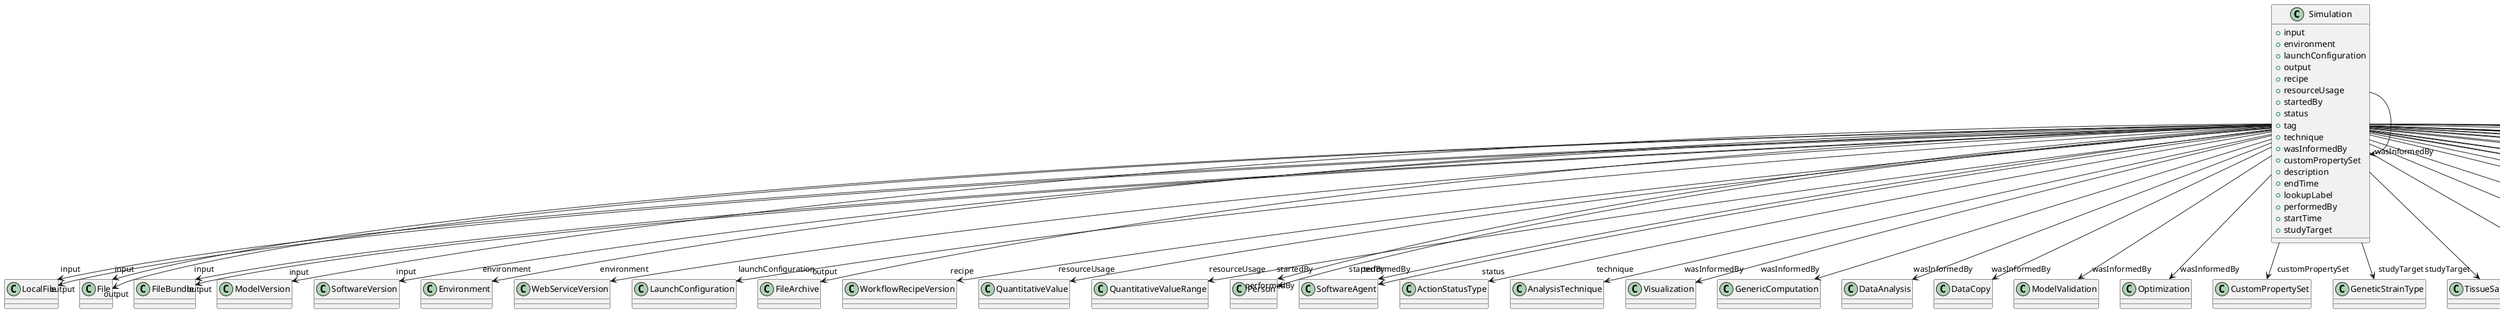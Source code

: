 @startuml
class Simulation {
+input
+environment
+launchConfiguration
+output
+recipe
+resourceUsage
+startedBy
+status
+tag
+technique
+wasInformedBy
+customPropertySet
+description
+endTime
+lookupLabel
+performedBy
+startTime
+studyTarget

}
Simulation -d-> "input" LocalFile
Simulation -d-> "input" File
Simulation -d-> "input" FileBundle
Simulation -d-> "input" ModelVersion
Simulation -d-> "input" SoftwareVersion
Simulation -d-> "environment" Environment
Simulation -d-> "environment" WebServiceVersion
Simulation -d-> "launchConfiguration" LaunchConfiguration
Simulation -d-> "output" LocalFile
Simulation -d-> "output" File
Simulation -d-> "output" FileArchive
Simulation -d-> "output" FileBundle
Simulation -d-> "recipe" WorkflowRecipeVersion
Simulation -d-> "resourceUsage" QuantitativeValue
Simulation -d-> "resourceUsage" QuantitativeValueRange
Simulation -d-> "startedBy" Person
Simulation -d-> "startedBy" SoftwareAgent
Simulation -d-> "status" ActionStatusType
Simulation -d-> "technique" AnalysisTechnique
Simulation -d-> "wasInformedBy" Visualization
Simulation -d-> "wasInformedBy" GenericComputation
Simulation -d-> "wasInformedBy" DataAnalysis
Simulation -d-> "wasInformedBy" Simulation
Simulation -d-> "wasInformedBy" DataCopy
Simulation -d-> "wasInformedBy" ModelValidation
Simulation -d-> "wasInformedBy" Optimization
Simulation -d-> "customPropertySet" CustomPropertySet
Simulation -d-> "performedBy" Person
Simulation -d-> "performedBy" SoftwareAgent
Simulation -d-> "studyTarget" GeneticStrainType
Simulation -d-> "studyTarget" TissueSampleType
Simulation -d-> "studyTarget" OpticalStimulusType
Simulation -d-> "studyTarget" OrganismSystem
Simulation -d-> "studyTarget" VisualStimulusType
Simulation -d-> "studyTarget" Disease
Simulation -d-> "studyTarget" CellType
Simulation -d-> "studyTarget" Species
Simulation -d-> "studyTarget" BiologicalSex
Simulation -d-> "studyTarget" Handedness
Simulation -d-> "studyTarget" OrganismSubstance
Simulation -d-> "studyTarget" BreedingType
Simulation -d-> "studyTarget" OlfactoryStimulusType
Simulation -d-> "studyTarget" TermSuggestion
Simulation -d-> "studyTarget" AuditoryStimulusType
Simulation -d-> "studyTarget" TactileStimulusType
Simulation -d-> "studyTarget" ElectricalStimulusType
Simulation -d-> "studyTarget" UBERONParcellation
Simulation -d-> "studyTarget" Organ
Simulation -d-> "studyTarget" DiseaseModel
Simulation -d-> "studyTarget" BiologicalOrder
Simulation -d-> "studyTarget" SubcellularEntity
Simulation -d-> "studyTarget" GustatoryStimulusType
Simulation -d-> "studyTarget" CellCultureType
Simulation -d-> "studyTarget" MolecularEntity
Simulation -d-> "studyTarget" ParcellationEntity
Simulation -d-> "studyTarget" ParcellationEntityVersion
Simulation -d-> "studyTarget" CustomAnatomicalEntity

@enduml